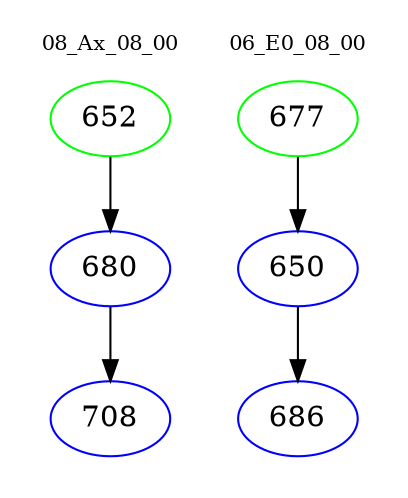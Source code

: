 digraph{
subgraph cluster_0 {
color = white
label = "08_Ax_08_00";
fontsize=10;
T0_652 [label="652", color="green"]
T0_652 -> T0_680 [color="black"]
T0_680 [label="680", color="blue"]
T0_680 -> T0_708 [color="black"]
T0_708 [label="708", color="blue"]
}
subgraph cluster_1 {
color = white
label = "06_E0_08_00";
fontsize=10;
T1_677 [label="677", color="green"]
T1_677 -> T1_650 [color="black"]
T1_650 [label="650", color="blue"]
T1_650 -> T1_686 [color="black"]
T1_686 [label="686", color="blue"]
}
}
